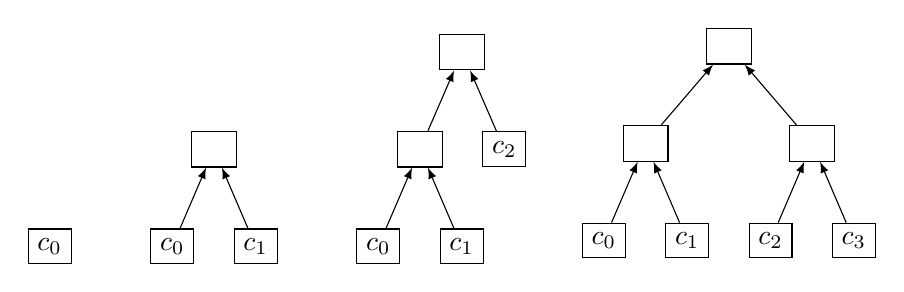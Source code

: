 \begin{tikzpicture}

\node[draw,rectangle] (chunk1) at (0, 0) {$c_0$};

%%

\node[draw,rectangle,right=1cm of chunk1] (chunk2) {$c_0$};
\node[draw,rectangle,right=0.5cm of chunk2] (chunk3) {$c_1$};
\node[draw,rectangle,above=1cm of chunk2] (parent1) at ($(chunk2)!0.5!(chunk3)$) {\phantom{$p_0$}};
\draw[-latex] (chunk2) -- (parent1);
\draw[-latex] (chunk3) -- (parent1);

%%

\node[draw,rectangle,right=1cm of chunk3] (chunk2) {$c_0$};
\node[draw,rectangle,right=0.5cm of chunk2] (chunk3) {$c_1$};
\node[draw,rectangle,above=1cm of chunk2] (parent1) at ($(chunk2)!0.5!(chunk3)$) {\phantom{$p_0$}};
\node[draw,rectangle,right=0.5cm of parent1] (chunk4) {$c_2$};
\node[draw,rectangle,above=1cm of chunk4] (parent2) at ($(parent1)!0.5!(chunk4)$) {\phantom{$p_0$}};
\draw[-latex] (chunk2) -- (parent1);
\draw[-latex] (chunk3) -- (parent1);
\draw[-latex] (parent1) -- (parent2);
\draw[-latex] (chunk4) -- (parent2);

%%

\node[draw,rectangle,below right=1cm of chunk4] (chunk2) {$c_0$};
\node[draw,rectangle,right=0.5cm of chunk2] (chunk3) {$c_1$};
\node[draw,rectangle,above=1cm of chunk2] (parent1) at ($(chunk2)!0.5!(chunk3)$) {\phantom{$p_0$}};
\node[draw,rectangle,right=0.5cm of chunk3] (chunk4) {$c_2$};
\node[draw,rectangle,right=0.5cm of chunk4] (chunk5) {$c_3$};
\node[draw,rectangle,above=1cm of chunk4] (parent2) at ($(chunk4)!0.5!(chunk5)$) {\phantom{$p_0$}};
\node[draw,rectangle,above=1cm of parent2] (parent3) at ($(parent1)!0.5!(parent2)$) {\phantom{$p_0$}};
\draw[-latex] (chunk2) -- (parent1);
\draw[-latex] (chunk3) -- (parent1);
\draw[-latex] (chunk4) -- (parent2);
\draw[-latex] (chunk5) -- (parent2);
\draw[-latex] (parent1) -- (parent3);
\draw[-latex] (parent2) -- (parent3);

\end{tikzpicture}